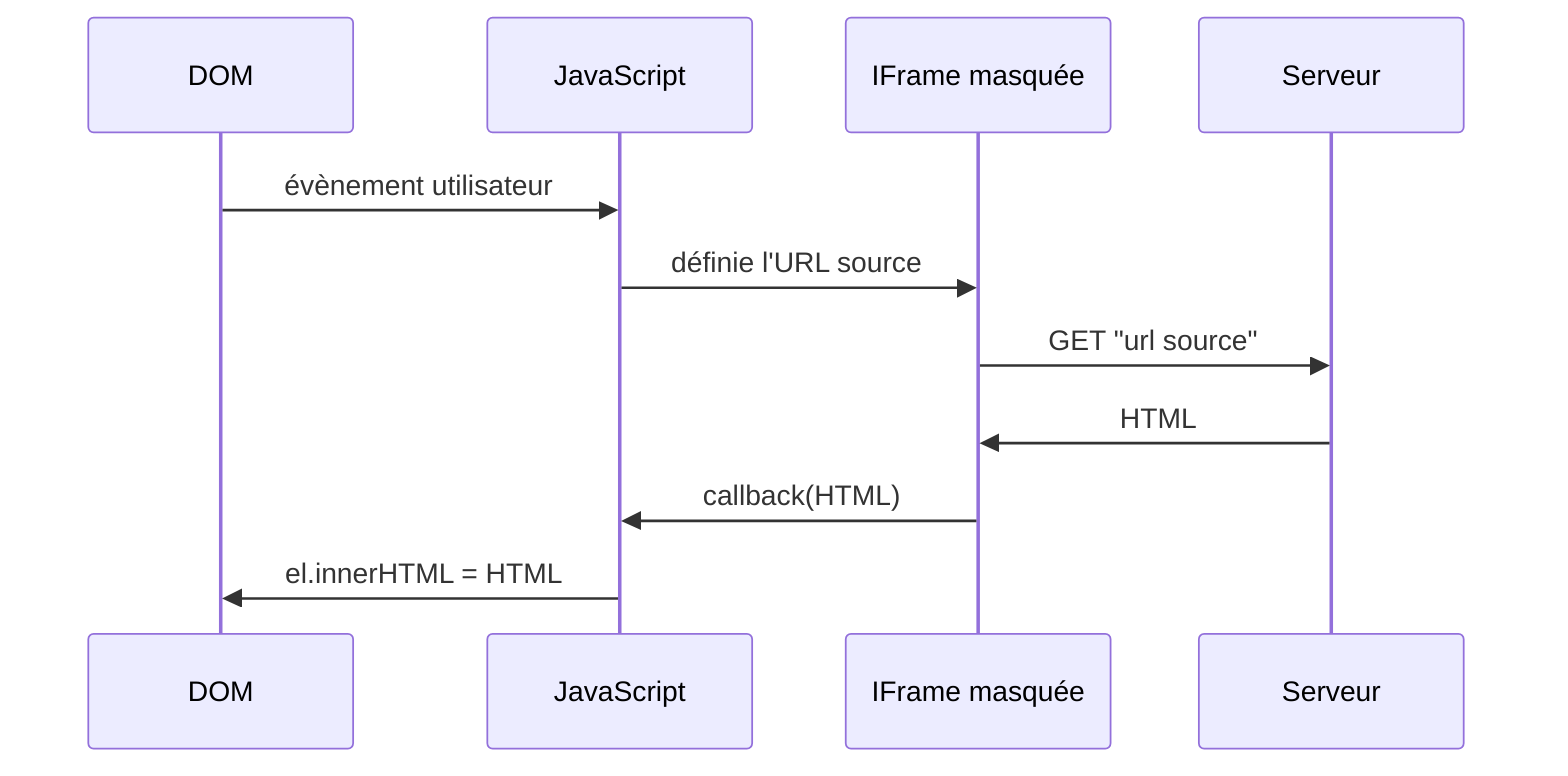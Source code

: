 sequenceDiagram
  participant DOM
  participant JS as JavaScript
  participant I as IFrame masquée
  participant S as Serveur

  DOM->>JS: évènement utilisateur
  JS->>I: définie l'URL source
  I->>S: GET "url source"
  S->>I: HTML
  I->>JS: callback(HTML)
  JS->>DOM: el.innerHTML = HTML